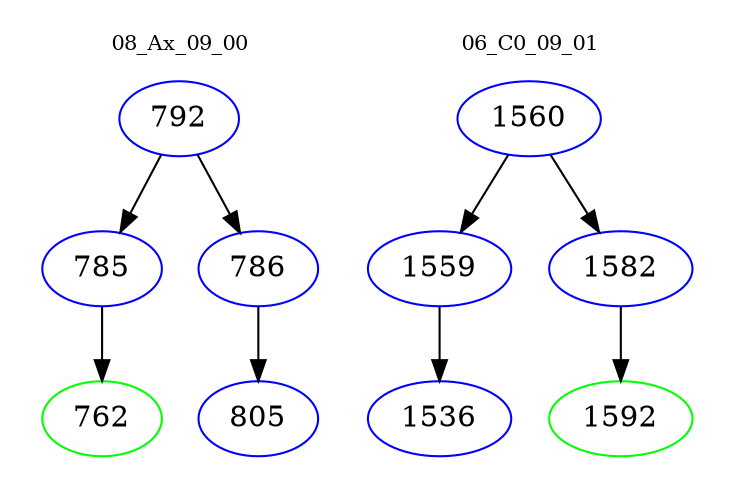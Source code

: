 digraph{
subgraph cluster_0 {
color = white
label = "08_Ax_09_00";
fontsize=10;
T0_792 [label="792", color="blue"]
T0_792 -> T0_785 [color="black"]
T0_785 [label="785", color="blue"]
T0_785 -> T0_762 [color="black"]
T0_762 [label="762", color="green"]
T0_792 -> T0_786 [color="black"]
T0_786 [label="786", color="blue"]
T0_786 -> T0_805 [color="black"]
T0_805 [label="805", color="blue"]
}
subgraph cluster_1 {
color = white
label = "06_C0_09_01";
fontsize=10;
T1_1560 [label="1560", color="blue"]
T1_1560 -> T1_1559 [color="black"]
T1_1559 [label="1559", color="blue"]
T1_1559 -> T1_1536 [color="black"]
T1_1536 [label="1536", color="blue"]
T1_1560 -> T1_1582 [color="black"]
T1_1582 [label="1582", color="blue"]
T1_1582 -> T1_1592 [color="black"]
T1_1592 [label="1592", color="green"]
}
}
